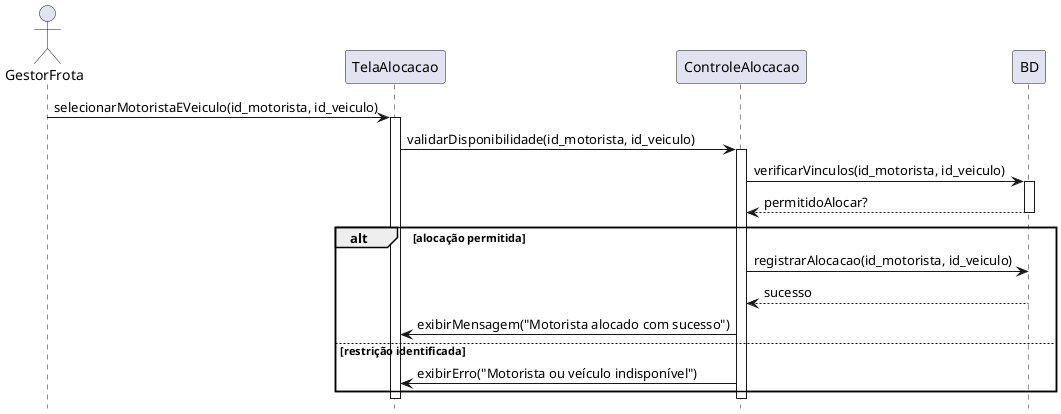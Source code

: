 @startuml "Alocar Motoristas"
hide footbox

actor GestorFrota as gestor_ator
participant TelaAlocacao as tela_alocacao
participant ControleAlocacao as controle_alocacao
participant BD as bd

gestor_ator -> tela_alocacao: selecionarMotoristaEVeiculo(id_motorista, id_veiculo)
activate tela_alocacao

tela_alocacao -> controle_alocacao: validarDisponibilidade(id_motorista, id_veiculo)
activate controle_alocacao

controle_alocacao -> bd: verificarVinculos(id_motorista, id_veiculo)
activate bd

bd --> controle_alocacao: permitidoAlocar?
deactivate bd

alt alocação permitida
controle_alocacao -> bd: registrarAlocacao(id_motorista, id_veiculo)
bd --> controle_alocacao: sucesso
controle_alocacao -> tela_alocacao: exibirMensagem("Motorista alocado com sucesso")
else restrição identificada
controle_alocacao -> tela_alocacao: exibirErro("Motorista ou veículo indisponível")
end

deactivate controle_alocacao

deactivate tela_alocacao
@enduml